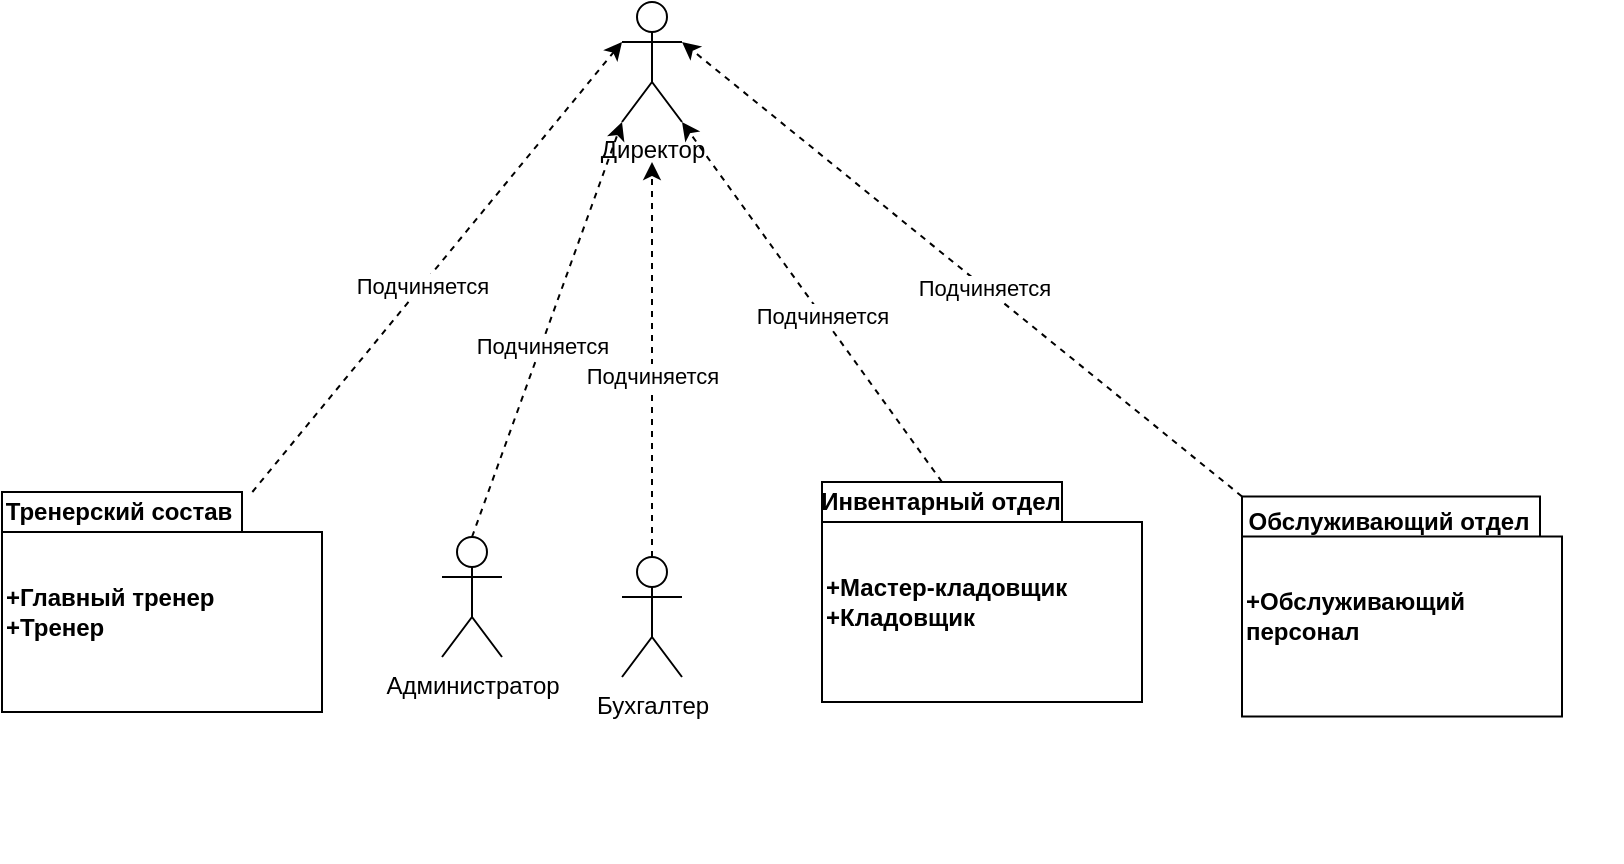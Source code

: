 <mxfile version="22.0.4" type="device">
  <diagram name="Страница — 1" id="J7CHZxmzGm6fRzB1MZcs">
    <mxGraphModel dx="832" dy="485" grid="1" gridSize="10" guides="1" tooltips="1" connect="1" arrows="1" fold="1" page="1" pageScale="1" pageWidth="827" pageHeight="1169" math="0" shadow="0">
      <root>
        <mxCell id="0" />
        <mxCell id="1" parent="0" />
        <mxCell id="yqAxDgHX_jVU3jmU7HKV-1" value="Директор" style="shape=umlActor;verticalLabelPosition=bottom;verticalAlign=top;html=1;outlineConnect=0;" parent="1" vertex="1">
          <mxGeometry x="360" y="40" width="30" height="60" as="geometry" />
        </mxCell>
        <mxCell id="yqAxDgHX_jVU3jmU7HKV-7" value="" style="group;align=left;" parent="1" vertex="1" connectable="0">
          <mxGeometry x="50" y="280" width="160" height="115" as="geometry" />
        </mxCell>
        <mxCell id="yqAxDgHX_jVU3jmU7HKV-5" value="+Главный тренер&lt;br&gt;+Тренер" style="shape=folder;fontStyle=1;spacingTop=10;tabWidth=120;tabHeight=20;tabPosition=left;html=1;whiteSpace=wrap;align=left;" parent="yqAxDgHX_jVU3jmU7HKV-7" vertex="1">
          <mxGeometry y="5" width="160" height="110" as="geometry" />
        </mxCell>
        <mxCell id="yqAxDgHX_jVU3jmU7HKV-6" value="Тренерский состав" style="text;strokeColor=none;fillColor=none;html=1;fontSize=12;fontStyle=1;verticalAlign=middle;align=center;" parent="yqAxDgHX_jVU3jmU7HKV-7" vertex="1">
          <mxGeometry x="43" width="30" height="30" as="geometry" />
        </mxCell>
        <mxCell id="yqAxDgHX_jVU3jmU7HKV-14" value="" style="group" parent="1" vertex="1" connectable="0">
          <mxGeometry x="460" y="280" width="160" height="110" as="geometry" />
        </mxCell>
        <mxCell id="yqAxDgHX_jVU3jmU7HKV-9" value="+Мастер-кладовщик&lt;br&gt;+Кладовщик" style="shape=folder;fontStyle=1;spacingTop=10;tabWidth=120;tabHeight=20;tabPosition=left;html=1;whiteSpace=wrap;align=left;" parent="yqAxDgHX_jVU3jmU7HKV-14" vertex="1">
          <mxGeometry width="160" height="110" as="geometry" />
        </mxCell>
        <mxCell id="yqAxDgHX_jVU3jmU7HKV-12" value="" style="group" parent="yqAxDgHX_jVU3jmU7HKV-14" vertex="1" connectable="0">
          <mxGeometry x="53" y="8.002" width="16" height="20" as="geometry" />
        </mxCell>
        <mxCell id="yqAxDgHX_jVU3jmU7HKV-13" value="" style="group" parent="yqAxDgHX_jVU3jmU7HKV-12" vertex="1" connectable="0">
          <mxGeometry width="16" height="20" as="geometry" />
        </mxCell>
        <mxCell id="yqAxDgHX_jVU3jmU7HKV-10" value="Инвентарный отдел" style="text;strokeColor=none;fillColor=none;html=1;fontSize=12;fontStyle=1;verticalAlign=middle;align=center;" parent="yqAxDgHX_jVU3jmU7HKV-13" vertex="1">
          <mxGeometry x="4.3" y="-0.435" width="3" height="5.217" as="geometry" />
        </mxCell>
        <mxCell id="yqAxDgHX_jVU3jmU7HKV-24" value="Администратор" style="shape=umlActor;verticalLabelPosition=bottom;verticalAlign=top;html=1;outlineConnect=0;" parent="1" vertex="1">
          <mxGeometry x="270" y="307.5" width="30" height="60" as="geometry" />
        </mxCell>
        <mxCell id="yqAxDgHX_jVU3jmU7HKV-25" value="" style="group" parent="1" vertex="1" connectable="0">
          <mxGeometry x="650" y="260" width="210" height="185.22" as="geometry" />
        </mxCell>
        <mxCell id="yqAxDgHX_jVU3jmU7HKV-26" value="" style="group" parent="yqAxDgHX_jVU3jmU7HKV-25" vertex="1" connectable="0">
          <mxGeometry y="24.61" width="210" height="185.22" as="geometry" />
        </mxCell>
        <mxCell id="yqAxDgHX_jVU3jmU7HKV-19" value="+Обслуживающий персонал" style="shape=folder;fontStyle=1;spacingTop=10;tabWidth=150;tabHeight=20;tabPosition=left;html=1;whiteSpace=wrap;align=left;" parent="yqAxDgHX_jVU3jmU7HKV-26" vertex="1">
          <mxGeometry x="20" y="2.61" width="160" height="110" as="geometry" />
        </mxCell>
        <mxCell id="yqAxDgHX_jVU3jmU7HKV-22" value="Обслуживающий отдел" style="text;strokeColor=none;fillColor=none;html=1;fontSize=12;fontStyle=1;verticalAlign=middle;align=center;" parent="yqAxDgHX_jVU3jmU7HKV-26" vertex="1">
          <mxGeometry x="90.562" y="11.694" width="3.938" height="8.063" as="geometry" />
        </mxCell>
        <mxCell id="yqAxDgHX_jVU3jmU7HKV-29" style="rounded=0;orthogonalLoop=1;jettySize=auto;html=1;entryX=0;entryY=0.333;entryDx=0;entryDy=0;entryPerimeter=0;dashed=1;" parent="1" source="yqAxDgHX_jVU3jmU7HKV-5" target="yqAxDgHX_jVU3jmU7HKV-1" edge="1">
          <mxGeometry relative="1" as="geometry" />
        </mxCell>
        <mxCell id="yqAxDgHX_jVU3jmU7HKV-30" value="Подчиняется&lt;br&gt;" style="edgeLabel;html=1;align=center;verticalAlign=middle;resizable=0;points=[];" parent="yqAxDgHX_jVU3jmU7HKV-29" vertex="1" connectable="0">
          <mxGeometry x="-0.078" relative="1" as="geometry">
            <mxPoint as="offset" />
          </mxGeometry>
        </mxCell>
        <mxCell id="yqAxDgHX_jVU3jmU7HKV-31" style="rounded=0;orthogonalLoop=1;jettySize=auto;html=1;entryX=1;entryY=1;entryDx=0;entryDy=0;entryPerimeter=0;dashed=1;exitX=0;exitY=0;exitDx=60;exitDy=0;exitPerimeter=0;" parent="1" source="yqAxDgHX_jVU3jmU7HKV-9" target="yqAxDgHX_jVU3jmU7HKV-1" edge="1">
          <mxGeometry relative="1" as="geometry">
            <mxPoint x="185" y="295" as="sourcePoint" />
            <mxPoint x="370" y="70" as="targetPoint" />
          </mxGeometry>
        </mxCell>
        <mxCell id="yqAxDgHX_jVU3jmU7HKV-32" value="Подчиняется&lt;br&gt;" style="edgeLabel;html=1;align=center;verticalAlign=middle;resizable=0;points=[];" parent="yqAxDgHX_jVU3jmU7HKV-31" vertex="1" connectable="0">
          <mxGeometry x="-0.078" relative="1" as="geometry">
            <mxPoint as="offset" />
          </mxGeometry>
        </mxCell>
        <mxCell id="yqAxDgHX_jVU3jmU7HKV-33" style="rounded=0;orthogonalLoop=1;jettySize=auto;html=1;entryX=0;entryY=1;entryDx=0;entryDy=0;entryPerimeter=0;dashed=1;exitX=0.5;exitY=0;exitDx=0;exitDy=0;exitPerimeter=0;" parent="1" source="yqAxDgHX_jVU3jmU7HKV-24" target="yqAxDgHX_jVU3jmU7HKV-1" edge="1">
          <mxGeometry relative="1" as="geometry">
            <mxPoint x="195" y="305" as="sourcePoint" />
            <mxPoint x="380" y="80" as="targetPoint" />
          </mxGeometry>
        </mxCell>
        <mxCell id="yqAxDgHX_jVU3jmU7HKV-34" value="Подчиняется&lt;br&gt;" style="edgeLabel;html=1;align=center;verticalAlign=middle;resizable=0;points=[];" parent="yqAxDgHX_jVU3jmU7HKV-33" vertex="1" connectable="0">
          <mxGeometry x="-0.078" relative="1" as="geometry">
            <mxPoint as="offset" />
          </mxGeometry>
        </mxCell>
        <mxCell id="yqAxDgHX_jVU3jmU7HKV-35" style="rounded=0;orthogonalLoop=1;jettySize=auto;html=1;entryX=1;entryY=0.333;entryDx=0;entryDy=0;entryPerimeter=0;dashed=1;exitX=0;exitY=0;exitDx=0;exitDy=0;exitPerimeter=0;" parent="1" source="yqAxDgHX_jVU3jmU7HKV-19" target="yqAxDgHX_jVU3jmU7HKV-1" edge="1">
          <mxGeometry relative="1" as="geometry">
            <mxPoint x="205" y="315" as="sourcePoint" />
            <mxPoint x="390" y="90" as="targetPoint" />
          </mxGeometry>
        </mxCell>
        <mxCell id="yqAxDgHX_jVU3jmU7HKV-36" value="Подчиняется&lt;br&gt;" style="edgeLabel;html=1;align=center;verticalAlign=middle;resizable=0;points=[];" parent="yqAxDgHX_jVU3jmU7HKV-35" vertex="1" connectable="0">
          <mxGeometry x="-0.078" relative="1" as="geometry">
            <mxPoint as="offset" />
          </mxGeometry>
        </mxCell>
        <mxCell id="yqAxDgHX_jVU3jmU7HKV-37" value="Бухгалтер" style="shape=umlActor;verticalLabelPosition=bottom;verticalAlign=top;html=1;outlineConnect=0;" parent="1" vertex="1">
          <mxGeometry x="360" y="317.5" width="30" height="60" as="geometry" />
        </mxCell>
        <mxCell id="yqAxDgHX_jVU3jmU7HKV-38" style="rounded=0;orthogonalLoop=1;jettySize=auto;html=1;dashed=1;exitX=0.5;exitY=0;exitDx=0;exitDy=0;exitPerimeter=0;" parent="1" source="yqAxDgHX_jVU3jmU7HKV-37" edge="1">
          <mxGeometry relative="1" as="geometry">
            <mxPoint x="295" y="318" as="sourcePoint" />
            <mxPoint x="375" y="120" as="targetPoint" />
          </mxGeometry>
        </mxCell>
        <mxCell id="yqAxDgHX_jVU3jmU7HKV-39" value="Подчиняется&lt;br&gt;" style="edgeLabel;html=1;align=center;verticalAlign=middle;resizable=0;points=[];" parent="yqAxDgHX_jVU3jmU7HKV-38" vertex="1" connectable="0">
          <mxGeometry x="-0.078" relative="1" as="geometry">
            <mxPoint as="offset" />
          </mxGeometry>
        </mxCell>
      </root>
    </mxGraphModel>
  </diagram>
</mxfile>
